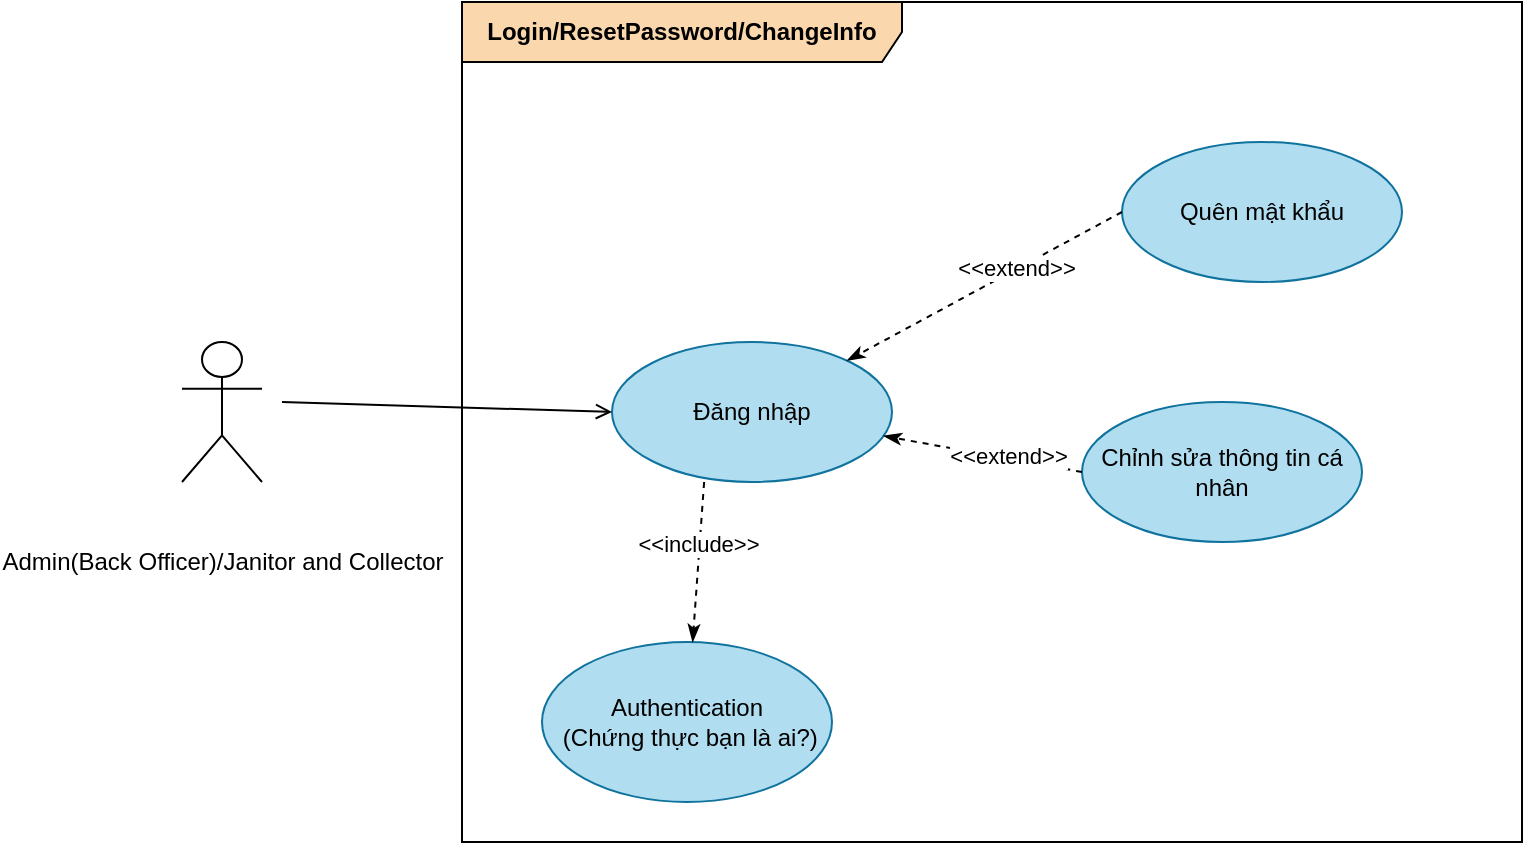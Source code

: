 <mxfile version="20.4.1" type="github">
  <diagram id="owS17A0AmA7QNwfMR9ii" name="Page-1">
    <mxGraphModel dx="2912" dy="1122" grid="1" gridSize="10" guides="1" tooltips="1" connect="1" arrows="1" fold="1" page="1" pageScale="1" pageWidth="850" pageHeight="1100" math="0" shadow="0">
      <root>
        <mxCell id="0" />
        <mxCell id="1" parent="0" />
        <mxCell id="dJm38puGOsRGrPPdJ0Z8-1" value="&lt;br&gt;&lt;table align=&quot;center&quot; cellpadding=&quot;0&quot; cellspacing=&quot;0&quot;&gt; &lt;tbody&gt;&lt;tr&gt;  &lt;td align=&quot;left&quot; valign=&quot;top&quot;&gt;&lt;p class=&quot;MsoNormal&quot;&gt;&lt;span style=&quot;background-color: initial; text-align: center;&quot;&gt;Admin(Back Officer)/&lt;/span&gt;&lt;span&gt;Janitor and Collector&lt;/span&gt;&lt;/p&gt;  &lt;/td&gt; &lt;/tr&gt;&lt;/tbody&gt;&lt;/table&gt;" style="shape=umlActor;verticalLabelPosition=bottom;verticalAlign=top;html=1;outlineConnect=0;" parent="1" vertex="1">
          <mxGeometry x="70" y="370" width="40" height="70" as="geometry" />
        </mxCell>
        <mxCell id="dJm38puGOsRGrPPdJ0Z8-3" value="&lt;b&gt;Login/ResetPassword/ChangeInfo&lt;/b&gt;" style="shape=umlFrame;whiteSpace=wrap;html=1;width=220;height=30;fillColor=#fad7ac;strokeColor=#000000;" parent="1" vertex="1">
          <mxGeometry x="210" y="200" width="530" height="420" as="geometry" />
        </mxCell>
        <mxCell id="dJm38puGOsRGrPPdJ0Z8-9" value="Đăng nhập" style="ellipse;whiteSpace=wrap;html=1;fillColor=#b1ddf0;strokeColor=#10739e;" parent="1" vertex="1">
          <mxGeometry x="285" y="370" width="140" height="70" as="geometry" />
        </mxCell>
        <mxCell id="dJm38puGOsRGrPPdJ0Z8-10" value="" style="endArrow=open;endFill=1;html=1;rounded=0;entryX=0;entryY=0.5;entryDx=0;entryDy=0;" parent="1" edge="1" target="dJm38puGOsRGrPPdJ0Z8-9">
          <mxGeometry width="160" relative="1" as="geometry">
            <mxPoint x="120" y="400" as="sourcePoint" />
            <mxPoint x="280" y="400" as="targetPoint" />
          </mxGeometry>
        </mxCell>
        <mxCell id="dJm38puGOsRGrPPdJ0Z8-28" value="Quên mật khẩu" style="ellipse;whiteSpace=wrap;html=1;fillColor=#b1ddf0;strokeColor=#10739e;" parent="1" vertex="1">
          <mxGeometry x="540" y="270" width="140" height="70" as="geometry" />
        </mxCell>
        <mxCell id="dJm38puGOsRGrPPdJ0Z8-29" value="" style="endArrow=classicThin;dashed=1;endFill=1;html=1;rounded=0;exitX=0;exitY=0.5;exitDx=0;exitDy=0;" parent="1" source="dJm38puGOsRGrPPdJ0Z8-28" target="dJm38puGOsRGrPPdJ0Z8-9" edge="1">
          <mxGeometry width="160" relative="1" as="geometry">
            <mxPoint x="950" y="265" as="sourcePoint" />
            <mxPoint x="370" y="230" as="targetPoint" />
          </mxGeometry>
        </mxCell>
        <mxCell id="dJm38puGOsRGrPPdJ0Z8-30" value="&amp;lt;&amp;lt;extend&amp;gt;&amp;gt;" style="edgeLabel;html=1;align=center;verticalAlign=middle;resizable=0;points=[];" parent="dJm38puGOsRGrPPdJ0Z8-29" vertex="1" connectable="0">
          <mxGeometry x="-0.237" y="-1" relative="1" as="geometry">
            <mxPoint as="offset" />
          </mxGeometry>
        </mxCell>
        <mxCell id="JEWwFj7WXiek1-D3HMGD-1" value="Authentication&lt;br&gt;&amp;nbsp;(Chứng thực bạn là ai?)" style="ellipse;whiteSpace=wrap;html=1;fillColor=#b1ddf0;strokeColor=#10739e;" parent="1" vertex="1">
          <mxGeometry x="250" y="520" width="145" height="80" as="geometry" />
        </mxCell>
        <mxCell id="JEWwFj7WXiek1-D3HMGD-4" value="" style="endArrow=classicThin;dashed=1;endFill=1;html=1;rounded=0;exitX=0.329;exitY=1;exitDx=0;exitDy=0;exitPerimeter=0;" parent="1" source="dJm38puGOsRGrPPdJ0Z8-9" target="JEWwFj7WXiek1-D3HMGD-1" edge="1">
          <mxGeometry width="160" relative="1" as="geometry">
            <mxPoint x="810" y="325" as="sourcePoint" />
            <mxPoint x="810" y="255" as="targetPoint" />
          </mxGeometry>
        </mxCell>
        <mxCell id="JEWwFj7WXiek1-D3HMGD-5" value="&amp;lt;&amp;lt;include&amp;gt;&amp;gt;" style="edgeLabel;html=1;align=center;verticalAlign=middle;resizable=0;points=[];" parent="JEWwFj7WXiek1-D3HMGD-4" vertex="1" connectable="0">
          <mxGeometry x="-0.237" y="-1" relative="1" as="geometry">
            <mxPoint as="offset" />
          </mxGeometry>
        </mxCell>
        <mxCell id="BM3ehFr5B6D-teGARl3j-1" value="Chỉnh sửa thông tin cá nhân" style="ellipse;whiteSpace=wrap;html=1;fillColor=#b1ddf0;strokeColor=#10739e;" parent="1" vertex="1">
          <mxGeometry x="520" y="400" width="140" height="70" as="geometry" />
        </mxCell>
        <mxCell id="BM3ehFr5B6D-teGARl3j-2" value="" style="endArrow=classicThin;dashed=1;endFill=1;html=1;rounded=0;exitX=0;exitY=0.5;exitDx=0;exitDy=0;" parent="1" source="BM3ehFr5B6D-teGARl3j-1" target="dJm38puGOsRGrPPdJ0Z8-9" edge="1">
          <mxGeometry width="160" relative="1" as="geometry">
            <mxPoint x="550" y="425" as="sourcePoint" />
            <mxPoint x="434.246" y="415.755" as="targetPoint" />
          </mxGeometry>
        </mxCell>
        <mxCell id="BM3ehFr5B6D-teGARl3j-3" value="&amp;lt;&amp;lt;extend&amp;gt;&amp;gt;" style="edgeLabel;html=1;align=center;verticalAlign=middle;resizable=0;points=[];" parent="BM3ehFr5B6D-teGARl3j-2" vertex="1" connectable="0">
          <mxGeometry x="-0.237" y="-1" relative="1" as="geometry">
            <mxPoint as="offset" />
          </mxGeometry>
        </mxCell>
      </root>
    </mxGraphModel>
  </diagram>
</mxfile>
